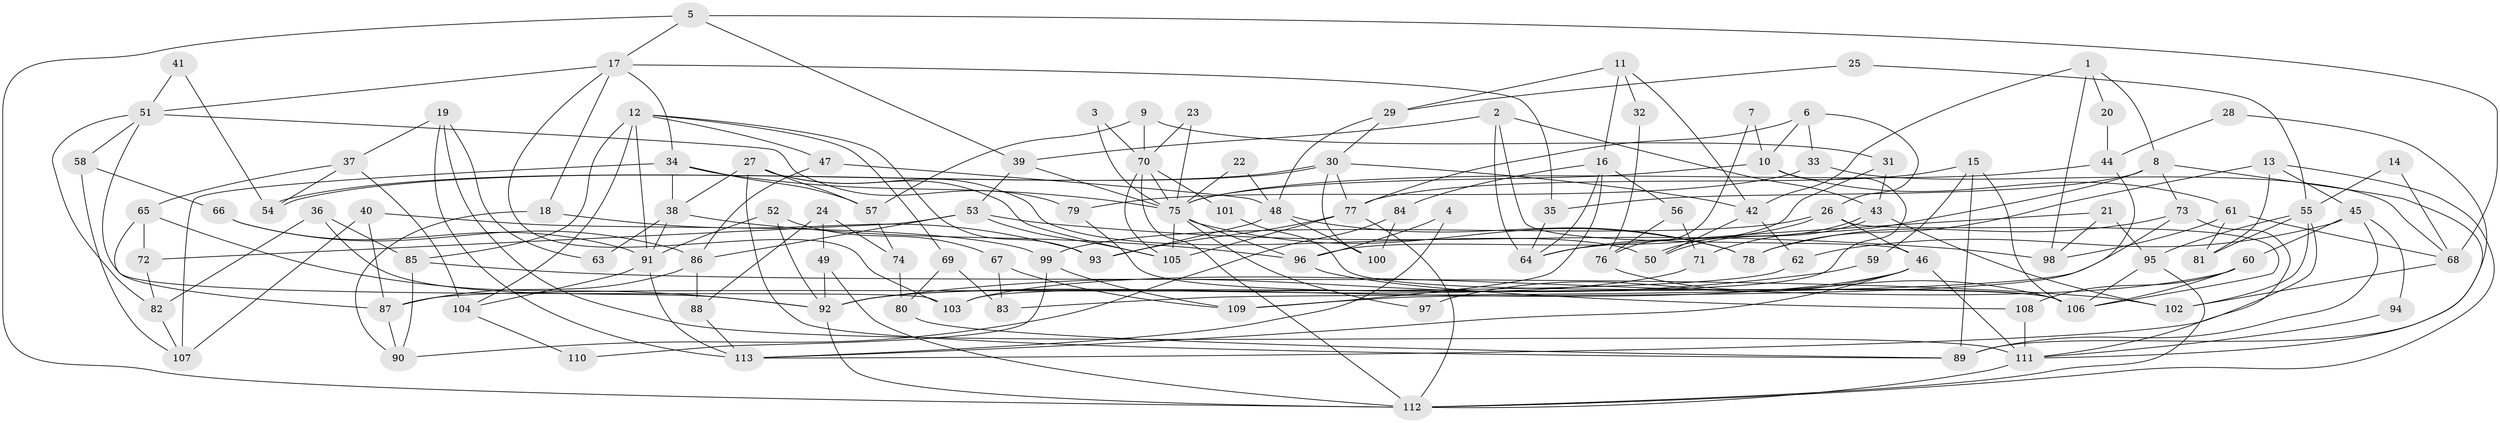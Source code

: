 // Generated by graph-tools (version 1.1) at 2025/50/03/09/25 04:50:08]
// undirected, 113 vertices, 226 edges
graph export_dot {
graph [start="1"]
  node [color=gray90,style=filled];
  1;
  2;
  3;
  4;
  5;
  6;
  7;
  8;
  9;
  10;
  11;
  12;
  13;
  14;
  15;
  16;
  17;
  18;
  19;
  20;
  21;
  22;
  23;
  24;
  25;
  26;
  27;
  28;
  29;
  30;
  31;
  32;
  33;
  34;
  35;
  36;
  37;
  38;
  39;
  40;
  41;
  42;
  43;
  44;
  45;
  46;
  47;
  48;
  49;
  50;
  51;
  52;
  53;
  54;
  55;
  56;
  57;
  58;
  59;
  60;
  61;
  62;
  63;
  64;
  65;
  66;
  67;
  68;
  69;
  70;
  71;
  72;
  73;
  74;
  75;
  76;
  77;
  78;
  79;
  80;
  81;
  82;
  83;
  84;
  85;
  86;
  87;
  88;
  89;
  90;
  91;
  92;
  93;
  94;
  95;
  96;
  97;
  98;
  99;
  100;
  101;
  102;
  103;
  104;
  105;
  106;
  107;
  108;
  109;
  110;
  111;
  112;
  113;
  1 -- 98;
  1 -- 42;
  1 -- 8;
  1 -- 20;
  2 -- 46;
  2 -- 39;
  2 -- 43;
  2 -- 64;
  3 -- 75;
  3 -- 70;
  4 -- 96;
  4 -- 113;
  5 -- 68;
  5 -- 39;
  5 -- 17;
  5 -- 112;
  6 -- 77;
  6 -- 10;
  6 -- 26;
  6 -- 33;
  7 -- 76;
  7 -- 10;
  8 -- 111;
  8 -- 35;
  8 -- 71;
  8 -- 73;
  9 -- 57;
  9 -- 70;
  9 -- 31;
  10 -- 103;
  10 -- 61;
  10 -- 75;
  11 -- 29;
  11 -- 42;
  11 -- 16;
  11 -- 32;
  12 -- 93;
  12 -- 91;
  12 -- 47;
  12 -- 69;
  12 -- 85;
  12 -- 104;
  13 -- 112;
  13 -- 78;
  13 -- 45;
  13 -- 81;
  14 -- 68;
  14 -- 55;
  15 -- 89;
  15 -- 77;
  15 -- 59;
  15 -- 106;
  16 -- 64;
  16 -- 56;
  16 -- 84;
  16 -- 109;
  17 -- 35;
  17 -- 18;
  17 -- 34;
  17 -- 51;
  17 -- 103;
  18 -- 93;
  18 -- 90;
  19 -- 111;
  19 -- 113;
  19 -- 37;
  19 -- 63;
  20 -- 44;
  21 -- 64;
  21 -- 98;
  21 -- 95;
  22 -- 48;
  22 -- 75;
  23 -- 70;
  23 -- 75;
  24 -- 88;
  24 -- 49;
  24 -- 74;
  25 -- 55;
  25 -- 29;
  26 -- 106;
  26 -- 46;
  26 -- 64;
  26 -- 99;
  27 -- 38;
  27 -- 105;
  27 -- 50;
  27 -- 57;
  27 -- 89;
  28 -- 89;
  28 -- 44;
  29 -- 48;
  29 -- 30;
  30 -- 42;
  30 -- 54;
  30 -- 54;
  30 -- 77;
  30 -- 100;
  31 -- 43;
  31 -- 96;
  32 -- 76;
  33 -- 79;
  33 -- 68;
  34 -- 75;
  34 -- 38;
  34 -- 57;
  34 -- 107;
  35 -- 64;
  36 -- 92;
  36 -- 85;
  36 -- 82;
  37 -- 104;
  37 -- 54;
  37 -- 65;
  38 -- 96;
  38 -- 63;
  38 -- 91;
  39 -- 53;
  39 -- 75;
  40 -- 99;
  40 -- 107;
  40 -- 87;
  41 -- 54;
  41 -- 51;
  42 -- 62;
  42 -- 50;
  43 -- 50;
  43 -- 50;
  43 -- 102;
  44 -- 109;
  44 -- 75;
  45 -- 60;
  45 -- 62;
  45 -- 89;
  45 -- 94;
  46 -- 111;
  46 -- 92;
  46 -- 97;
  46 -- 113;
  47 -- 86;
  47 -- 48;
  48 -- 100;
  48 -- 78;
  48 -- 93;
  49 -- 92;
  49 -- 112;
  51 -- 82;
  51 -- 58;
  51 -- 79;
  51 -- 103;
  52 -- 91;
  52 -- 92;
  52 -- 67;
  53 -- 105;
  53 -- 72;
  53 -- 86;
  53 -- 98;
  55 -- 102;
  55 -- 95;
  55 -- 81;
  55 -- 113;
  56 -- 71;
  56 -- 76;
  57 -- 74;
  58 -- 66;
  58 -- 107;
  59 -- 92;
  60 -- 103;
  60 -- 106;
  60 -- 108;
  61 -- 81;
  61 -- 68;
  61 -- 98;
  62 -- 87;
  65 -- 92;
  65 -- 72;
  65 -- 87;
  66 -- 86;
  66 -- 91;
  67 -- 83;
  67 -- 109;
  68 -- 102;
  69 -- 80;
  69 -- 83;
  70 -- 105;
  70 -- 75;
  70 -- 101;
  70 -- 112;
  71 -- 92;
  72 -- 82;
  73 -- 111;
  73 -- 78;
  73 -- 83;
  74 -- 80;
  75 -- 78;
  75 -- 96;
  75 -- 97;
  75 -- 105;
  76 -- 106;
  77 -- 112;
  77 -- 93;
  77 -- 105;
  79 -- 106;
  80 -- 89;
  82 -- 107;
  84 -- 90;
  84 -- 100;
  85 -- 90;
  85 -- 102;
  86 -- 87;
  86 -- 88;
  87 -- 90;
  88 -- 113;
  91 -- 113;
  91 -- 104;
  92 -- 112;
  94 -- 111;
  95 -- 112;
  95 -- 106;
  96 -- 108;
  99 -- 109;
  99 -- 110;
  101 -- 106;
  104 -- 110;
  108 -- 111;
  111 -- 112;
}
